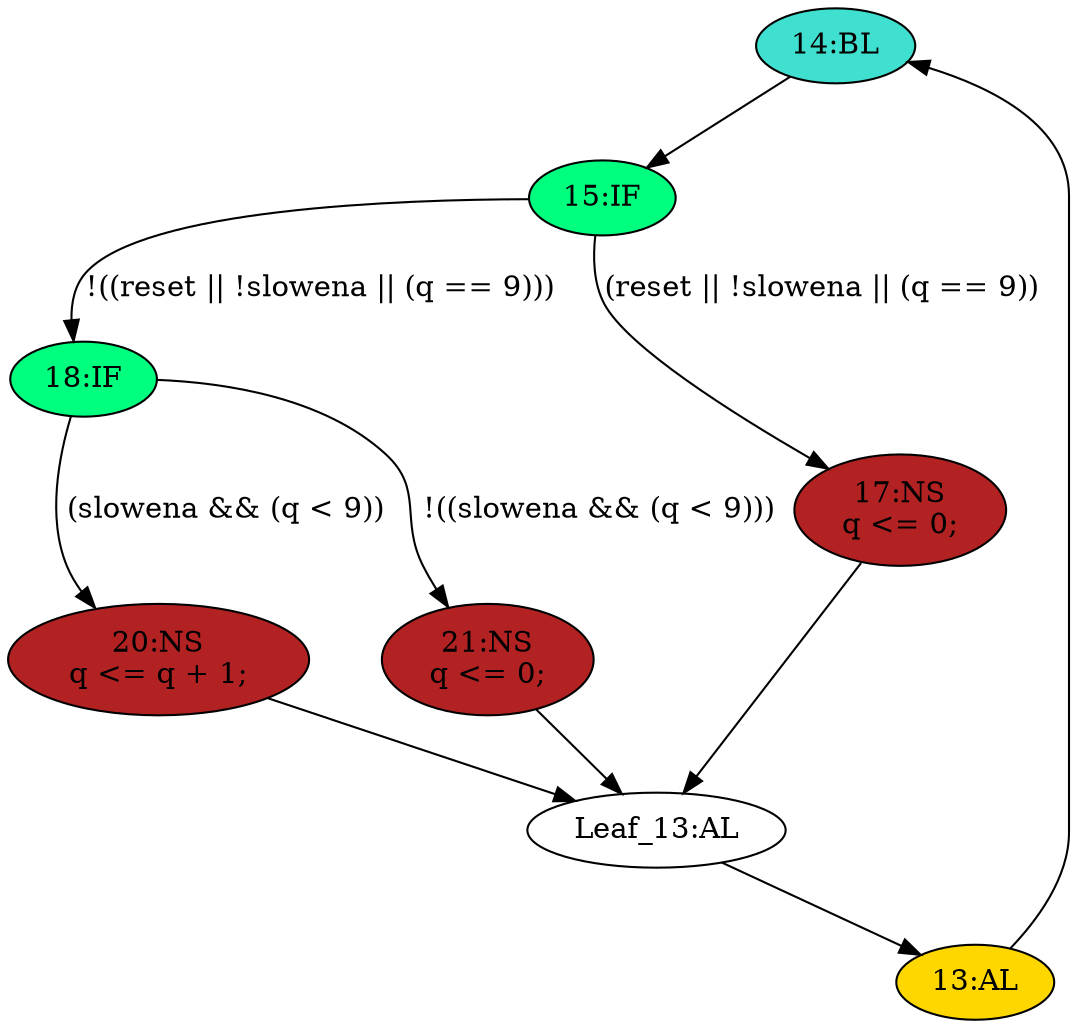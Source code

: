 strict digraph "compose( ,  )" {
	node [label="\N"];
	"14:BL"	[ast="<pyverilog.vparser.ast.Block object at 0x7fd642af50d0>",
		fillcolor=turquoise,
		label="14:BL",
		statements="[]",
		style=filled,
		typ=Block];
	"15:IF"	[ast="<pyverilog.vparser.ast.IfStatement object at 0x7fd642a63790>",
		fillcolor=springgreen,
		label="15:IF",
		statements="[]",
		style=filled,
		typ=IfStatement];
	"14:BL" -> "15:IF"	[cond="[]",
		lineno=None];
	"18:IF"	[ast="<pyverilog.vparser.ast.IfStatement object at 0x7fd642a71650>",
		fillcolor=springgreen,
		label="18:IF",
		statements="[]",
		style=filled,
		typ=IfStatement];
	"20:NS"	[ast="<pyverilog.vparser.ast.NonblockingSubstitution object at 0x7fd642a71390>",
		fillcolor=firebrick,
		label="20:NS
q <= q + 1;",
		statements="[<pyverilog.vparser.ast.NonblockingSubstitution object at 0x7fd642a71390>]",
		style=filled,
		typ=NonblockingSubstitution];
	"18:IF" -> "20:NS"	[cond="['slowena', 'q']",
		label="(slowena && (q < 9))",
		lineno=18];
	"21:NS"	[ast="<pyverilog.vparser.ast.NonblockingSubstitution object at 0x7fd642a7d4d0>",
		fillcolor=firebrick,
		label="21:NS
q <= 0;",
		statements="[<pyverilog.vparser.ast.NonblockingSubstitution object at 0x7fd642a7d4d0>]",
		style=filled,
		typ=NonblockingSubstitution];
	"18:IF" -> "21:NS"	[cond="['slowena', 'q']",
		label="!((slowena && (q < 9)))",
		lineno=18];
	"17:NS"	[ast="<pyverilog.vparser.ast.NonblockingSubstitution object at 0x7fd642a633d0>",
		fillcolor=firebrick,
		label="17:NS
q <= 0;",
		statements="[<pyverilog.vparser.ast.NonblockingSubstitution object at 0x7fd642a633d0>]",
		style=filled,
		typ=NonblockingSubstitution];
	"Leaf_13:AL"	[def_var="['q']",
		label="Leaf_13:AL"];
	"17:NS" -> "Leaf_13:AL"	[cond="[]",
		lineno=None];
	"15:IF" -> "18:IF"	[cond="['reset', 'slowena', 'q']",
		label="!((reset || !slowena || (q == 9)))",
		lineno=15];
	"15:IF" -> "17:NS"	[cond="['reset', 'slowena', 'q']",
		label="(reset || !slowena || (q == 9))",
		lineno=15];
	"13:AL"	[ast="<pyverilog.vparser.ast.Always object at 0x7fd642af5390>",
		clk_sens=True,
		fillcolor=gold,
		label="13:AL",
		sens="['clk']",
		statements="[]",
		style=filled,
		typ=Always,
		use_var="['q', 'reset', 'slowena']"];
	"Leaf_13:AL" -> "13:AL";
	"20:NS" -> "Leaf_13:AL"	[cond="[]",
		lineno=None];
	"13:AL" -> "14:BL"	[cond="[]",
		lineno=None];
	"21:NS" -> "Leaf_13:AL"	[cond="[]",
		lineno=None];
}
